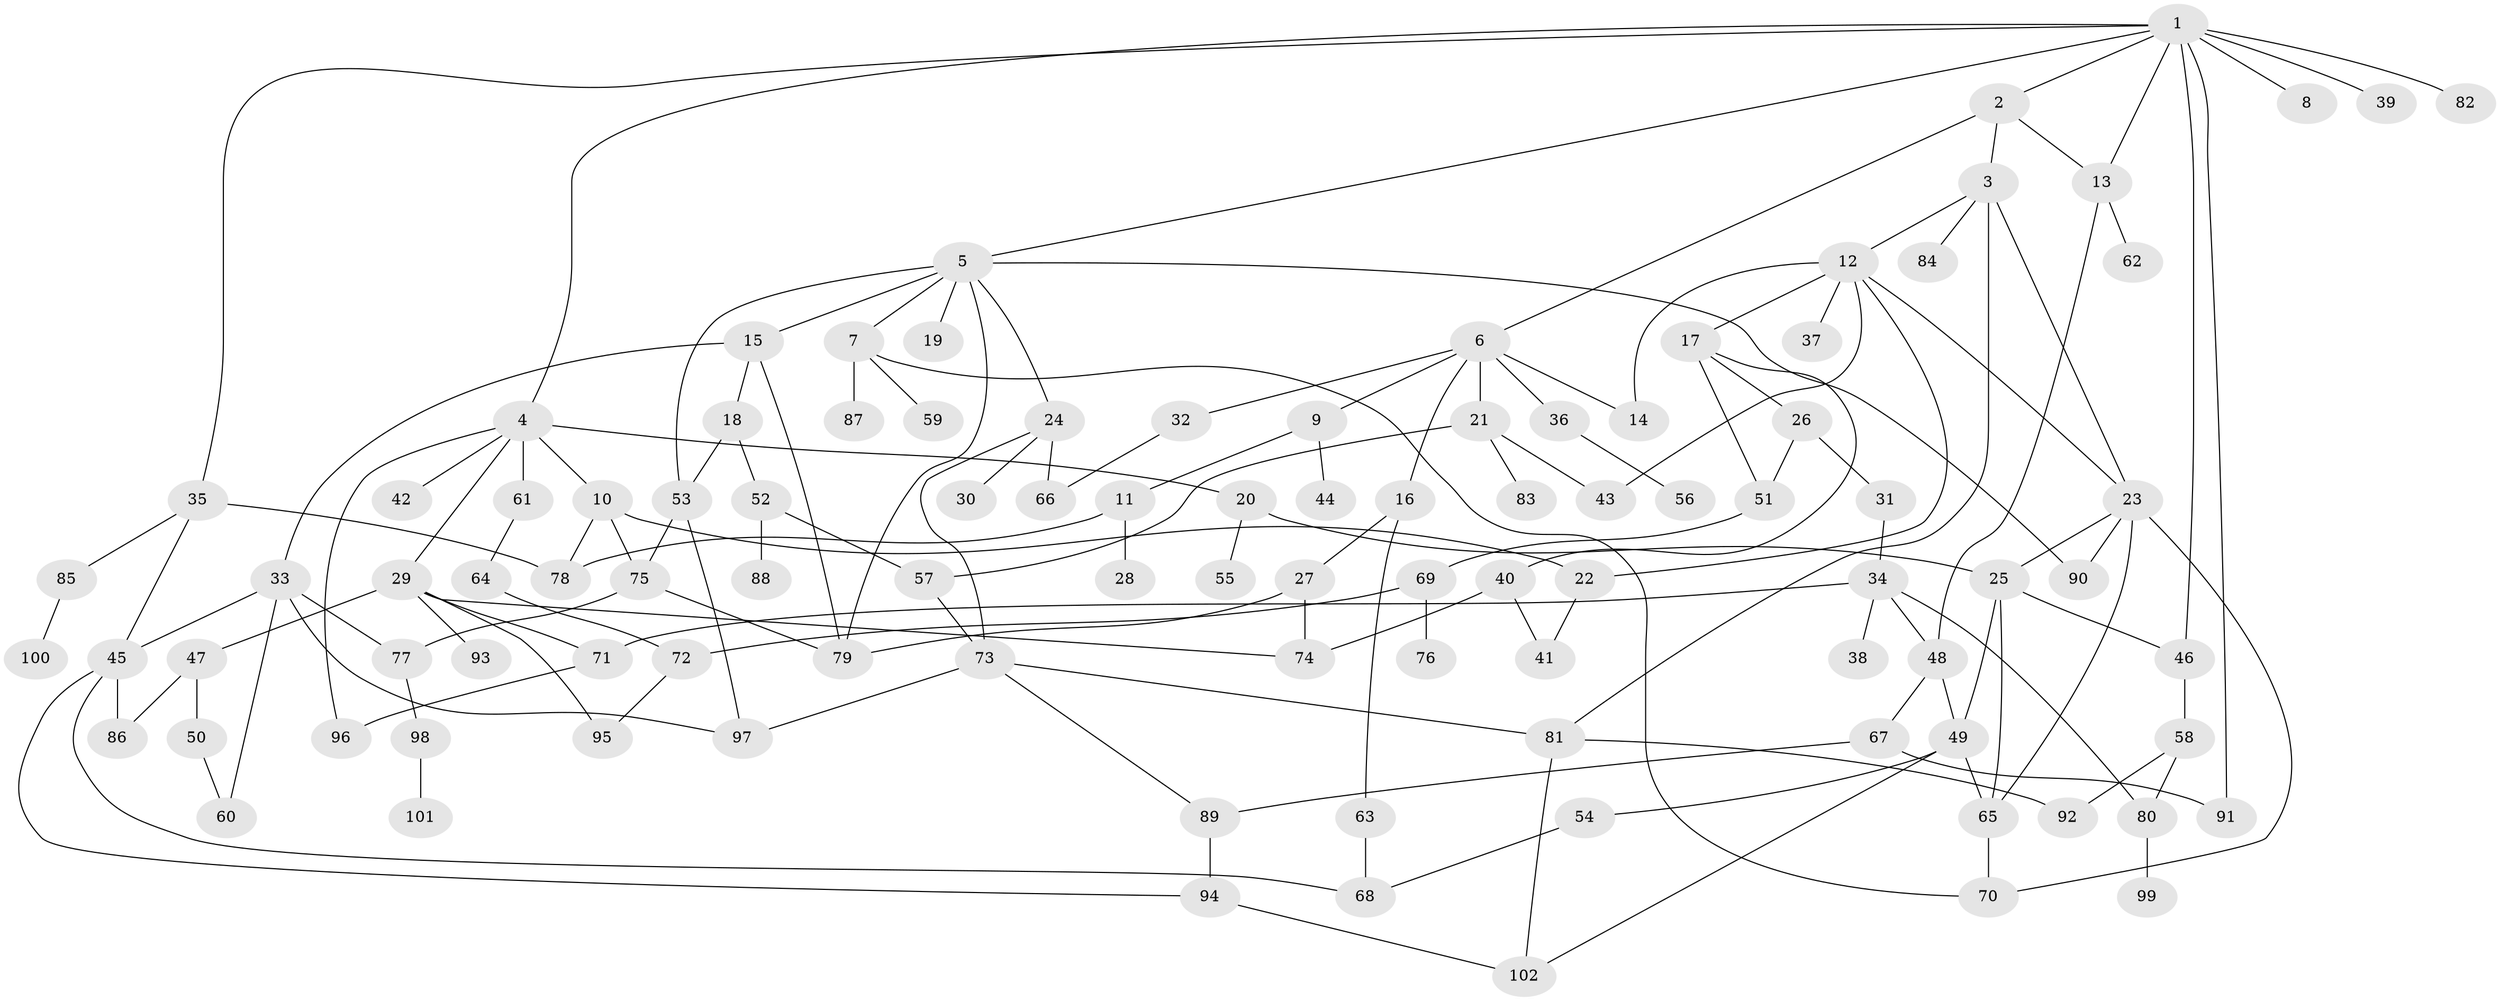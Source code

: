 // Generated by graph-tools (version 1.1) at 2025/10/02/27/25 16:10:56]
// undirected, 102 vertices, 149 edges
graph export_dot {
graph [start="1"]
  node [color=gray90,style=filled];
  1;
  2;
  3;
  4;
  5;
  6;
  7;
  8;
  9;
  10;
  11;
  12;
  13;
  14;
  15;
  16;
  17;
  18;
  19;
  20;
  21;
  22;
  23;
  24;
  25;
  26;
  27;
  28;
  29;
  30;
  31;
  32;
  33;
  34;
  35;
  36;
  37;
  38;
  39;
  40;
  41;
  42;
  43;
  44;
  45;
  46;
  47;
  48;
  49;
  50;
  51;
  52;
  53;
  54;
  55;
  56;
  57;
  58;
  59;
  60;
  61;
  62;
  63;
  64;
  65;
  66;
  67;
  68;
  69;
  70;
  71;
  72;
  73;
  74;
  75;
  76;
  77;
  78;
  79;
  80;
  81;
  82;
  83;
  84;
  85;
  86;
  87;
  88;
  89;
  90;
  91;
  92;
  93;
  94;
  95;
  96;
  97;
  98;
  99;
  100;
  101;
  102;
  1 -- 2;
  1 -- 4;
  1 -- 5;
  1 -- 8;
  1 -- 35;
  1 -- 39;
  1 -- 82;
  1 -- 91;
  1 -- 13;
  1 -- 46;
  2 -- 3;
  2 -- 6;
  2 -- 13;
  3 -- 12;
  3 -- 84;
  3 -- 23;
  3 -- 81;
  4 -- 10;
  4 -- 20;
  4 -- 29;
  4 -- 42;
  4 -- 61;
  4 -- 96;
  5 -- 7;
  5 -- 15;
  5 -- 19;
  5 -- 24;
  5 -- 53;
  5 -- 90;
  5 -- 79;
  6 -- 9;
  6 -- 14;
  6 -- 16;
  6 -- 21;
  6 -- 32;
  6 -- 36;
  7 -- 59;
  7 -- 70;
  7 -- 87;
  9 -- 11;
  9 -- 44;
  10 -- 22;
  10 -- 75;
  10 -- 78;
  11 -- 28;
  11 -- 78;
  12 -- 17;
  12 -- 23;
  12 -- 37;
  12 -- 43;
  12 -- 22;
  12 -- 14;
  13 -- 62;
  13 -- 48;
  15 -- 18;
  15 -- 33;
  15 -- 79;
  16 -- 27;
  16 -- 63;
  17 -- 26;
  17 -- 40;
  17 -- 51;
  18 -- 52;
  18 -- 53;
  20 -- 55;
  20 -- 25;
  21 -- 57;
  21 -- 83;
  21 -- 43;
  22 -- 41;
  23 -- 25;
  23 -- 90;
  23 -- 65;
  23 -- 70;
  24 -- 30;
  24 -- 66;
  24 -- 73;
  25 -- 46;
  25 -- 65;
  25 -- 49;
  26 -- 31;
  26 -- 51;
  27 -- 79;
  27 -- 74;
  29 -- 47;
  29 -- 93;
  29 -- 95;
  29 -- 74;
  29 -- 71;
  31 -- 34;
  32 -- 66;
  33 -- 45;
  33 -- 97;
  33 -- 77;
  33 -- 60;
  34 -- 38;
  34 -- 48;
  34 -- 71;
  34 -- 80;
  35 -- 78;
  35 -- 85;
  35 -- 45;
  36 -- 56;
  40 -- 41;
  40 -- 74;
  45 -- 86;
  45 -- 94;
  45 -- 68;
  46 -- 58;
  47 -- 50;
  47 -- 86;
  48 -- 49;
  48 -- 67;
  49 -- 54;
  49 -- 102;
  49 -- 65;
  50 -- 60;
  51 -- 69;
  52 -- 88;
  52 -- 57;
  53 -- 75;
  53 -- 97;
  54 -- 68;
  57 -- 73;
  58 -- 80;
  58 -- 92;
  61 -- 64;
  63 -- 68;
  64 -- 72;
  65 -- 70;
  67 -- 91;
  67 -- 89;
  69 -- 72;
  69 -- 76;
  71 -- 96;
  72 -- 95;
  73 -- 81;
  73 -- 89;
  73 -- 97;
  75 -- 77;
  75 -- 79;
  77 -- 98;
  80 -- 99;
  81 -- 102;
  81 -- 92;
  85 -- 100;
  89 -- 94;
  94 -- 102;
  98 -- 101;
}
